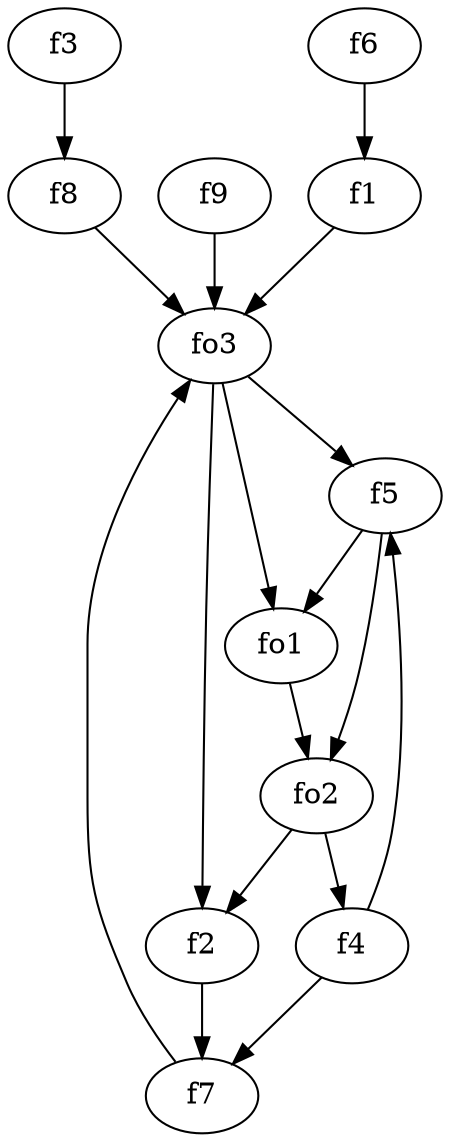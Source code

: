 strict digraph  {
f1;
f2;
f3;
f4;
f5;
f6;
f7;
f8;
f9;
fo1;
fo2;
fo3;
f1 -> fo3  [weight=2];
f2 -> f7  [weight=2];
f3 -> f8  [weight=2];
f4 -> f7  [weight=2];
f4 -> f5  [weight=2];
f5 -> fo2  [weight=2];
f5 -> fo1  [weight=2];
f6 -> f1  [weight=2];
f7 -> fo3  [weight=2];
f8 -> fo3  [weight=2];
f9 -> fo3  [weight=2];
fo1 -> fo2  [weight=2];
fo2 -> f2  [weight=2];
fo2 -> f4  [weight=2];
fo3 -> f5  [weight=2];
fo3 -> fo1  [weight=2];
fo3 -> f2  [weight=2];
}

